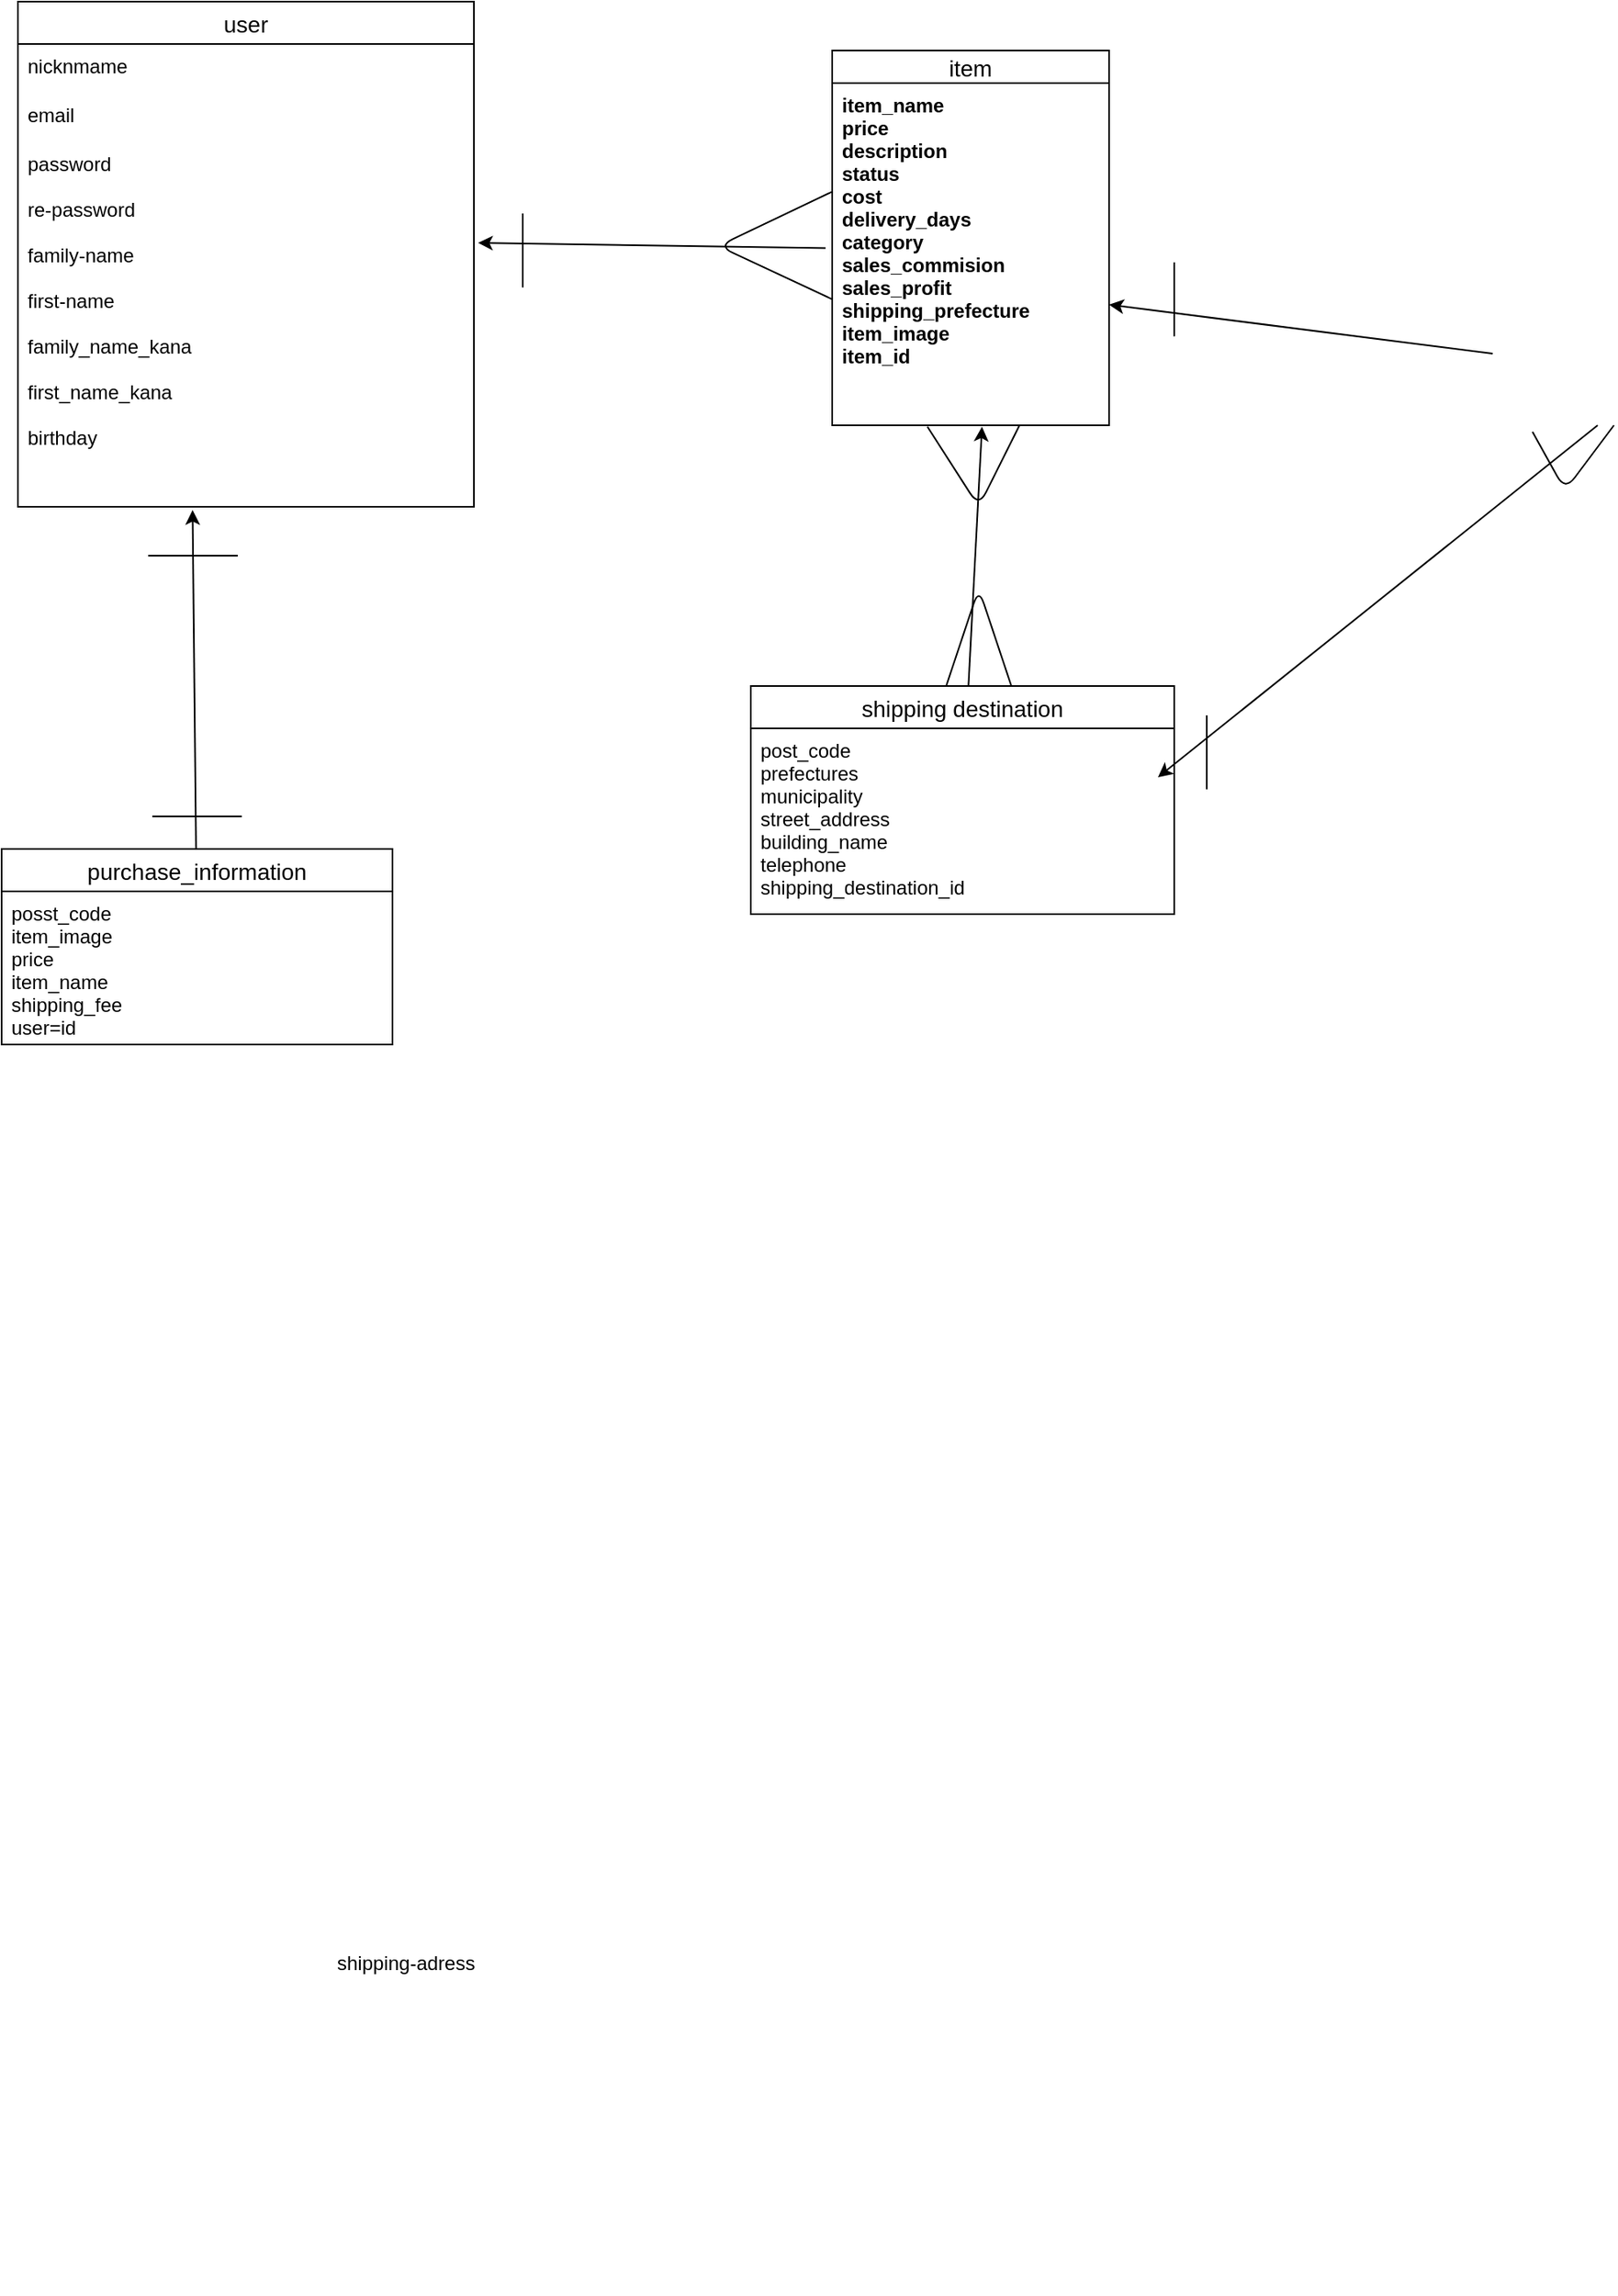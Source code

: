 <mxfile>
    <diagram id="A-jByHnSr5VkBLwDXOmf" name="ページ1">
        <mxGraphModel dx="698" dy="367" grid="1" gridSize="10" guides="1" tooltips="1" connect="0" arrows="1" fold="1" page="1" pageScale="1" pageWidth="827" pageHeight="1169" math="0" shadow="0">
            <root>
                <mxCell id="0"/>
                <mxCell id="1" parent="0"/>
                <mxCell id="2" value="user" style="swimlane;fontStyle=0;childLayout=stackLayout;horizontal=1;startSize=26;horizontalStack=0;resizeParent=1;resizeParentMax=0;resizeLast=0;collapsible=1;marginBottom=0;align=center;fontSize=14;" parent="1" vertex="1">
                    <mxGeometry x="10" y="50" width="280" height="310" as="geometry"/>
                </mxCell>
                <mxCell id="3" value="nicknmame" style="text;strokeColor=none;fillColor=none;spacingLeft=4;spacingRight=4;overflow=hidden;rotatable=0;points=[[0,0.5],[1,0.5]];portConstraint=eastwest;fontSize=12;" parent="2" vertex="1">
                    <mxGeometry y="26" width="280" height="30" as="geometry"/>
                </mxCell>
                <mxCell id="4" value="email" style="text;strokeColor=none;fillColor=none;spacingLeft=4;spacingRight=4;overflow=hidden;rotatable=0;points=[[0,0.5],[1,0.5]];portConstraint=eastwest;fontSize=12;" parent="2" vertex="1">
                    <mxGeometry y="56" width="280" height="30" as="geometry"/>
                </mxCell>
                <mxCell id="5" value="password&#10;&#10;re-password&#10;&#10;family-name&#10;&#10;first-name&#10;&#10;family_name_kana&#10;&#10;first_name_kana&#10;&#10;birthday" style="text;strokeColor=none;fillColor=none;spacingLeft=4;spacingRight=4;overflow=hidden;rotatable=0;points=[[0,0.5],[1,0.5]];portConstraint=eastwest;fontSize=12;" parent="2" vertex="1">
                    <mxGeometry y="86" width="280" height="224" as="geometry"/>
                </mxCell>
                <mxCell id="38" style="edgeStyle=none;html=1;entryX=0.383;entryY=1.009;entryDx=0;entryDy=0;entryPerimeter=0;" parent="1" source="6" target="5" edge="1">
                    <mxGeometry relative="1" as="geometry"/>
                </mxCell>
                <mxCell id="6" value="purchase_information" style="swimlane;fontStyle=0;childLayout=stackLayout;horizontal=1;startSize=26;horizontalStack=0;resizeParent=1;resizeParentMax=0;resizeLast=0;collapsible=1;marginBottom=0;align=center;fontSize=14;" parent="1" vertex="1">
                    <mxGeometry y="570" width="240" height="120" as="geometry"/>
                </mxCell>
                <mxCell id="7" value="posst_code&#10;item_image&#10;price&#10;item_name&#10;shipping_fee&#10;user=id" style="text;strokeColor=none;fillColor=none;spacingLeft=4;spacingRight=4;overflow=hidden;rotatable=0;points=[[0,0.5],[1,0.5]];portConstraint=eastwest;fontSize=12;" parent="6" vertex="1">
                    <mxGeometry y="26" width="240" height="94" as="geometry"/>
                </mxCell>
                <mxCell id="22" style="edgeStyle=none;html=1;entryX=0.541;entryY=1.004;entryDx=0;entryDy=0;entryPerimeter=0;" parent="1" source="10" target="16" edge="1">
                    <mxGeometry relative="1" as="geometry"/>
                </mxCell>
                <mxCell id="10" value="shipping destination" style="swimlane;fontStyle=0;childLayout=stackLayout;horizontal=1;startSize=26;horizontalStack=0;resizeParent=1;resizeParentMax=0;resizeLast=0;collapsible=1;marginBottom=0;align=center;fontSize=14;" parent="1" vertex="1">
                    <mxGeometry x="460" y="470" width="260" height="140" as="geometry"/>
                </mxCell>
                <mxCell id="12" value="post_code&#10;prefectures&#10;municipality&#10;street_address&#10;building_name&#10;telephone&#10;shipping_destination_id&#10;" style="text;strokeColor=none;fillColor=none;spacingLeft=4;spacingRight=4;overflow=hidden;rotatable=0;points=[[0,0.5],[1,0.5]];portConstraint=eastwest;fontSize=12;" parent="10" vertex="1">
                    <mxGeometry y="26" width="260" height="114" as="geometry"/>
                </mxCell>
                <mxCell id="17" style="edgeStyle=none;html=1;entryX=1.009;entryY=0.277;entryDx=0;entryDy=0;entryPerimeter=0;exitX=-0.024;exitY=0.482;exitDx=0;exitDy=0;exitPerimeter=0;startArrow=none;" parent="1" source="16" target="5" edge="1">
                    <mxGeometry relative="1" as="geometry">
                        <mxPoint x="479.94" y="233.18" as="sourcePoint"/>
                        <Array as="points"/>
                    </mxGeometry>
                </mxCell>
                <mxCell id="14" value="item" style="swimlane;fontStyle=0;childLayout=stackLayout;horizontal=1;startSize=20;horizontalStack=0;resizeParent=1;resizeParentMax=0;resizeLast=0;collapsible=1;marginBottom=0;align=center;fontSize=14;" parent="1" vertex="1">
                    <mxGeometry x="510" y="80" width="170" height="230" as="geometry"/>
                </mxCell>
                <mxCell id="16" value="item_name&#10;price&#10;description&#10;status&#10;cost&#10;delivery_days&#10;category&#10;sales_commision&#10;sales_profit&#10;shipping_prefecture&#10;item_image&#10;item_id" style="text;strokeColor=none;fillColor=none;spacingLeft=4;spacingRight=4;overflow=hidden;rotatable=0;points=[[0,0.5],[1,0.5]];portConstraint=eastwest;fontSize=12;fontStyle=1" parent="14" vertex="1">
                    <mxGeometry y="20" width="170" height="210" as="geometry"/>
                </mxCell>
                <mxCell id="15" value="shipping-adress " style="text;strokeColor=none;fillColor=none;spacingLeft=4;spacingRight=4;overflow=hidden;rotatable=0;points=[[0,0.5],[1,0.5]];portConstraint=eastwest;fontSize=12;" parent="1" vertex="1">
                    <mxGeometry x="200" y="1240" width="200" height="214" as="geometry"/>
                </mxCell>
                <mxCell id="19" value="" style="edgeStyle=none;html=1;entryX=1.009;entryY=0.277;entryDx=0;entryDy=0;entryPerimeter=0;exitX=-0.002;exitY=0.318;exitDx=0;exitDy=0;exitPerimeter=0;endArrow=none;" parent="1" source="16" edge="1">
                    <mxGeometry relative="1" as="geometry">
                        <mxPoint x="459.76" y="166.78" as="sourcePoint"/>
                        <mxPoint x="510.27" y="232.77" as="targetPoint"/>
                        <Array as="points">
                            <mxPoint x="440" y="200"/>
                        </Array>
                    </mxGeometry>
                </mxCell>
                <mxCell id="21" value="" style="endArrow=none;html=1;" parent="1" edge="1">
                    <mxGeometry width="50" height="50" relative="1" as="geometry">
                        <mxPoint x="320" y="200" as="sourcePoint"/>
                        <mxPoint x="320" y="180" as="targetPoint"/>
                        <Array as="points">
                            <mxPoint x="320" y="190"/>
                            <mxPoint x="320" y="200"/>
                            <mxPoint x="320" y="230"/>
                        </Array>
                    </mxGeometry>
                </mxCell>
                <mxCell id="24" value="" style="edgeStyle=none;html=1;endArrow=none;entryX=0.344;entryY=1.004;entryDx=0;entryDy=0;entryPerimeter=0;" parent="1" target="16" edge="1">
                    <mxGeometry relative="1" as="geometry">
                        <mxPoint x="625" y="310" as="sourcePoint"/>
                        <mxPoint x="575" y="320" as="targetPoint"/>
                        <Array as="points">
                            <mxPoint x="600" y="360"/>
                        </Array>
                    </mxGeometry>
                </mxCell>
                <mxCell id="26" value="" style="edgeStyle=none;html=1;exitX=-0.002;exitY=0.318;exitDx=0;exitDy=0;exitPerimeter=0;endArrow=none;" parent="1" edge="1">
                    <mxGeometry relative="1" as="geometry">
                        <mxPoint x="580" y="470" as="sourcePoint"/>
                        <mxPoint x="620" y="470" as="targetPoint"/>
                        <Array as="points">
                            <mxPoint x="600" y="410"/>
                        </Array>
                    </mxGeometry>
                </mxCell>
                <mxCell id="32" value="" style="endArrow=none;html=1;" parent="1" edge="1">
                    <mxGeometry width="50" height="50" relative="1" as="geometry">
                        <mxPoint x="720" y="230" as="sourcePoint"/>
                        <mxPoint x="720" y="210" as="targetPoint"/>
                        <Array as="points">
                            <mxPoint x="720" y="220"/>
                            <mxPoint x="720" y="230"/>
                            <mxPoint x="720" y="260"/>
                        </Array>
                    </mxGeometry>
                </mxCell>
                <mxCell id="33" style="edgeStyle=none;html=1;entryX=1.009;entryY=0.277;entryDx=0;entryDy=0;entryPerimeter=0;startArrow=none;" parent="1" edge="1">
                    <mxGeometry relative="1" as="geometry">
                        <mxPoint x="980" y="310" as="sourcePoint"/>
                        <mxPoint x="710.0" y="525.998" as="targetPoint"/>
                        <Array as="points"/>
                    </mxGeometry>
                </mxCell>
                <mxCell id="36" value="" style="endArrow=none;html=1;" parent="1" edge="1">
                    <mxGeometry width="50" height="50" relative="1" as="geometry">
                        <mxPoint x="940" y="314" as="sourcePoint"/>
                        <mxPoint x="990" y="310" as="targetPoint"/>
                        <Array as="points">
                            <mxPoint x="960" y="350"/>
                        </Array>
                    </mxGeometry>
                </mxCell>
                <mxCell id="37" value="" style="endArrow=none;html=1;" parent="1" edge="1">
                    <mxGeometry width="50" height="50" relative="1" as="geometry">
                        <mxPoint x="740" y="508" as="sourcePoint"/>
                        <mxPoint x="740" y="488" as="targetPoint"/>
                        <Array as="points">
                            <mxPoint x="740" y="498"/>
                            <mxPoint x="740" y="508"/>
                            <mxPoint x="740" y="538"/>
                        </Array>
                    </mxGeometry>
                </mxCell>
                <mxCell id="39" value="" style="endArrow=none;html=1;" parent="1" edge="1">
                    <mxGeometry width="50" height="50" relative="1" as="geometry">
                        <mxPoint x="90" y="390" as="sourcePoint"/>
                        <mxPoint x="145" y="390" as="targetPoint"/>
                    </mxGeometry>
                </mxCell>
                <mxCell id="40" value="" style="endArrow=none;html=1;" parent="1" edge="1">
                    <mxGeometry width="50" height="50" relative="1" as="geometry">
                        <mxPoint x="92.5" y="550" as="sourcePoint"/>
                        <mxPoint x="147.5" y="550" as="targetPoint"/>
                    </mxGeometry>
                </mxCell>
                <mxCell id="42" style="edgeStyle=none;html=1;entryX=1.009;entryY=0.277;entryDx=0;entryDy=0;entryPerimeter=0;startArrow=none;exitX=-0.017;exitY=0.185;exitDx=0;exitDy=0;exitPerimeter=0;" parent="1" edge="1">
                    <mxGeometry relative="1" as="geometry">
                        <mxPoint x="915.58" y="265.99" as="sourcePoint"/>
                        <mxPoint x="680" y="235.998" as="targetPoint"/>
                        <Array as="points"/>
                    </mxGeometry>
                </mxCell>
            </root>
        </mxGraphModel>
    </diagram>
</mxfile>
